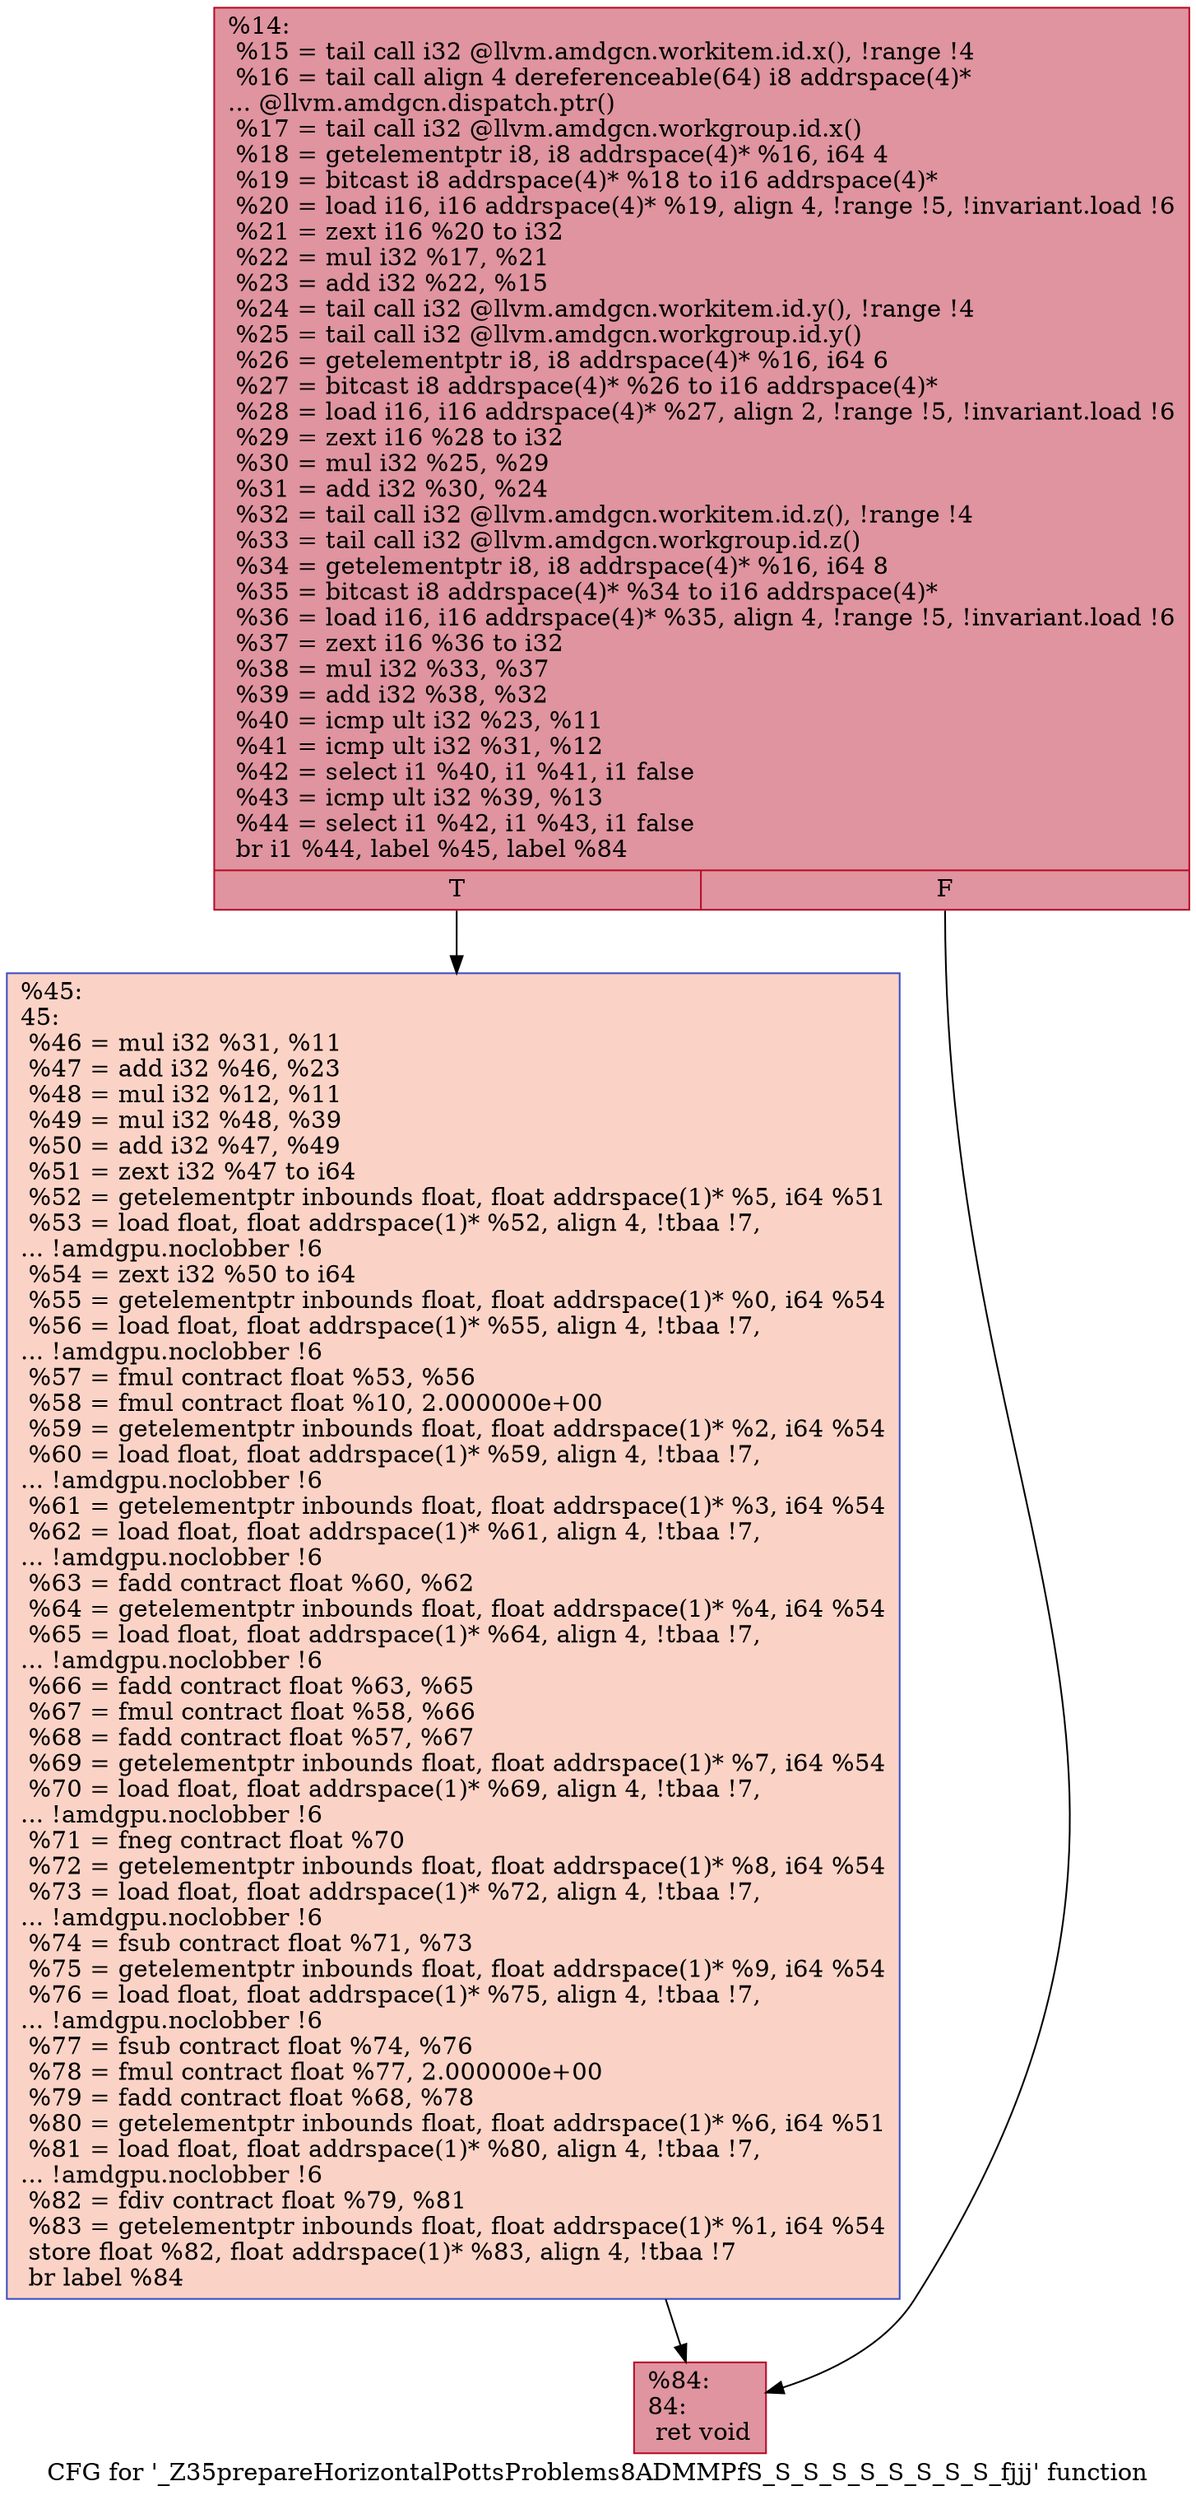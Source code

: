 digraph "CFG for '_Z35prepareHorizontalPottsProblems8ADMMPfS_S_S_S_S_S_S_S_S_fjjj' function" {
	label="CFG for '_Z35prepareHorizontalPottsProblems8ADMMPfS_S_S_S_S_S_S_S_S_fjjj' function";

	Node0x61f7480 [shape=record,color="#b70d28ff", style=filled, fillcolor="#b70d2870",label="{%14:\l  %15 = tail call i32 @llvm.amdgcn.workitem.id.x(), !range !4\l  %16 = tail call align 4 dereferenceable(64) i8 addrspace(4)*\l... @llvm.amdgcn.dispatch.ptr()\l  %17 = tail call i32 @llvm.amdgcn.workgroup.id.x()\l  %18 = getelementptr i8, i8 addrspace(4)* %16, i64 4\l  %19 = bitcast i8 addrspace(4)* %18 to i16 addrspace(4)*\l  %20 = load i16, i16 addrspace(4)* %19, align 4, !range !5, !invariant.load !6\l  %21 = zext i16 %20 to i32\l  %22 = mul i32 %17, %21\l  %23 = add i32 %22, %15\l  %24 = tail call i32 @llvm.amdgcn.workitem.id.y(), !range !4\l  %25 = tail call i32 @llvm.amdgcn.workgroup.id.y()\l  %26 = getelementptr i8, i8 addrspace(4)* %16, i64 6\l  %27 = bitcast i8 addrspace(4)* %26 to i16 addrspace(4)*\l  %28 = load i16, i16 addrspace(4)* %27, align 2, !range !5, !invariant.load !6\l  %29 = zext i16 %28 to i32\l  %30 = mul i32 %25, %29\l  %31 = add i32 %30, %24\l  %32 = tail call i32 @llvm.amdgcn.workitem.id.z(), !range !4\l  %33 = tail call i32 @llvm.amdgcn.workgroup.id.z()\l  %34 = getelementptr i8, i8 addrspace(4)* %16, i64 8\l  %35 = bitcast i8 addrspace(4)* %34 to i16 addrspace(4)*\l  %36 = load i16, i16 addrspace(4)* %35, align 4, !range !5, !invariant.load !6\l  %37 = zext i16 %36 to i32\l  %38 = mul i32 %33, %37\l  %39 = add i32 %38, %32\l  %40 = icmp ult i32 %23, %11\l  %41 = icmp ult i32 %31, %12\l  %42 = select i1 %40, i1 %41, i1 false\l  %43 = icmp ult i32 %39, %13\l  %44 = select i1 %42, i1 %43, i1 false\l  br i1 %44, label %45, label %84\l|{<s0>T|<s1>F}}"];
	Node0x61f7480:s0 -> Node0x61fc540;
	Node0x61f7480:s1 -> Node0x61fc5d0;
	Node0x61fc540 [shape=record,color="#3d50c3ff", style=filled, fillcolor="#f59c7d70",label="{%45:\l45:                                               \l  %46 = mul i32 %31, %11\l  %47 = add i32 %46, %23\l  %48 = mul i32 %12, %11\l  %49 = mul i32 %48, %39\l  %50 = add i32 %47, %49\l  %51 = zext i32 %47 to i64\l  %52 = getelementptr inbounds float, float addrspace(1)* %5, i64 %51\l  %53 = load float, float addrspace(1)* %52, align 4, !tbaa !7,\l... !amdgpu.noclobber !6\l  %54 = zext i32 %50 to i64\l  %55 = getelementptr inbounds float, float addrspace(1)* %0, i64 %54\l  %56 = load float, float addrspace(1)* %55, align 4, !tbaa !7,\l... !amdgpu.noclobber !6\l  %57 = fmul contract float %53, %56\l  %58 = fmul contract float %10, 2.000000e+00\l  %59 = getelementptr inbounds float, float addrspace(1)* %2, i64 %54\l  %60 = load float, float addrspace(1)* %59, align 4, !tbaa !7,\l... !amdgpu.noclobber !6\l  %61 = getelementptr inbounds float, float addrspace(1)* %3, i64 %54\l  %62 = load float, float addrspace(1)* %61, align 4, !tbaa !7,\l... !amdgpu.noclobber !6\l  %63 = fadd contract float %60, %62\l  %64 = getelementptr inbounds float, float addrspace(1)* %4, i64 %54\l  %65 = load float, float addrspace(1)* %64, align 4, !tbaa !7,\l... !amdgpu.noclobber !6\l  %66 = fadd contract float %63, %65\l  %67 = fmul contract float %58, %66\l  %68 = fadd contract float %57, %67\l  %69 = getelementptr inbounds float, float addrspace(1)* %7, i64 %54\l  %70 = load float, float addrspace(1)* %69, align 4, !tbaa !7,\l... !amdgpu.noclobber !6\l  %71 = fneg contract float %70\l  %72 = getelementptr inbounds float, float addrspace(1)* %8, i64 %54\l  %73 = load float, float addrspace(1)* %72, align 4, !tbaa !7,\l... !amdgpu.noclobber !6\l  %74 = fsub contract float %71, %73\l  %75 = getelementptr inbounds float, float addrspace(1)* %9, i64 %54\l  %76 = load float, float addrspace(1)* %75, align 4, !tbaa !7,\l... !amdgpu.noclobber !6\l  %77 = fsub contract float %74, %76\l  %78 = fmul contract float %77, 2.000000e+00\l  %79 = fadd contract float %68, %78\l  %80 = getelementptr inbounds float, float addrspace(1)* %6, i64 %51\l  %81 = load float, float addrspace(1)* %80, align 4, !tbaa !7,\l... !amdgpu.noclobber !6\l  %82 = fdiv contract float %79, %81\l  %83 = getelementptr inbounds float, float addrspace(1)* %1, i64 %54\l  store float %82, float addrspace(1)* %83, align 4, !tbaa !7\l  br label %84\l}"];
	Node0x61fc540 -> Node0x61fc5d0;
	Node0x61fc5d0 [shape=record,color="#b70d28ff", style=filled, fillcolor="#b70d2870",label="{%84:\l84:                                               \l  ret void\l}"];
}
